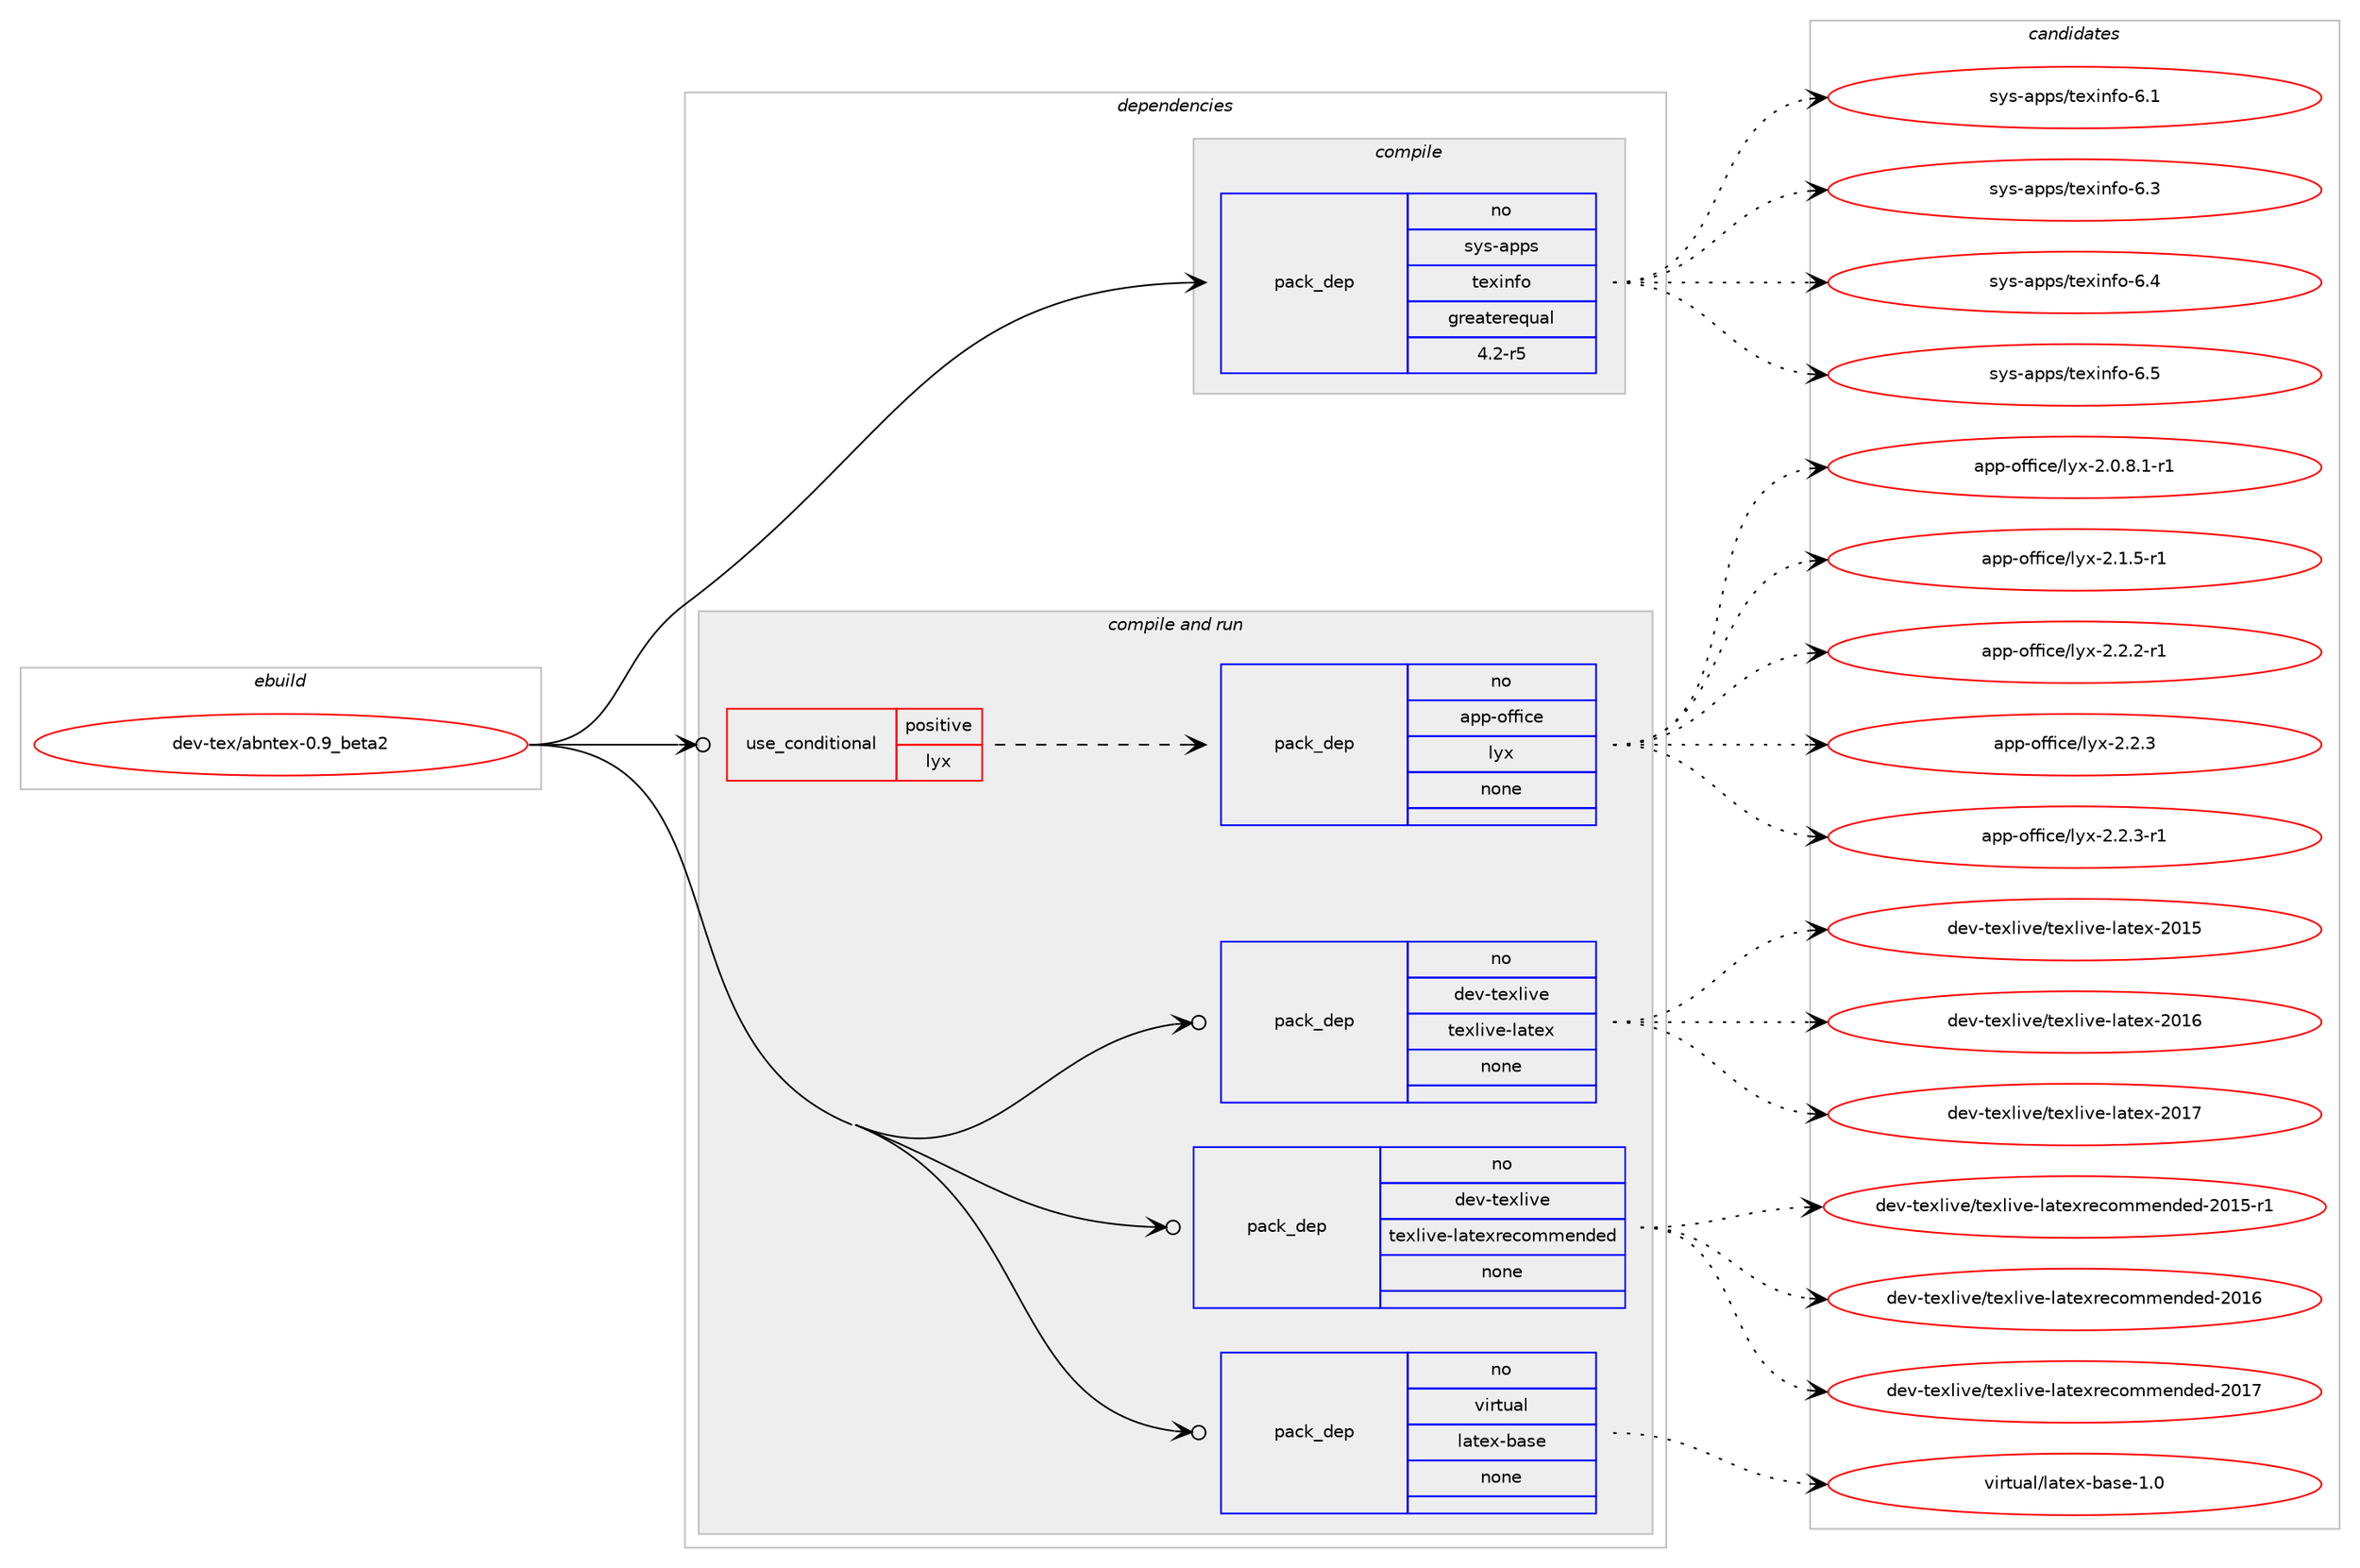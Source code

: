 digraph prolog {

# *************
# Graph options
# *************

newrank=true;
concentrate=true;
compound=true;
graph [rankdir=LR,fontname=Helvetica,fontsize=10,ranksep=1.5];#, ranksep=2.5, nodesep=0.2];
edge  [arrowhead=vee];
node  [fontname=Helvetica,fontsize=10];

# **********
# The ebuild
# **********

subgraph cluster_leftcol {
color=gray;
rank=same;
label=<<i>ebuild</i>>;
id [label="dev-tex/abntex-0.9_beta2", color=red, width=4, href="../dev-tex/abntex-0.9_beta2.svg"];
}

# ****************
# The dependencies
# ****************

subgraph cluster_midcol {
color=gray;
label=<<i>dependencies</i>>;
subgraph cluster_compile {
fillcolor="#eeeeee";
style=filled;
label=<<i>compile</i>>;
subgraph pack198136 {
dependency279409 [label=<<TABLE BORDER="0" CELLBORDER="1" CELLSPACING="0" CELLPADDING="4" WIDTH="220"><TR><TD ROWSPAN="6" CELLPADDING="30">pack_dep</TD></TR><TR><TD WIDTH="110">no</TD></TR><TR><TD>sys-apps</TD></TR><TR><TD>texinfo</TD></TR><TR><TD>greaterequal</TD></TR><TR><TD>4.2-r5</TD></TR></TABLE>>, shape=none, color=blue];
}
id:e -> dependency279409:w [weight=20,style="solid",arrowhead="vee"];
}
subgraph cluster_compileandrun {
fillcolor="#eeeeee";
style=filled;
label=<<i>compile and run</i>>;
subgraph cond77117 {
dependency279410 [label=<<TABLE BORDER="0" CELLBORDER="1" CELLSPACING="0" CELLPADDING="4"><TR><TD ROWSPAN="3" CELLPADDING="10">use_conditional</TD></TR><TR><TD>positive</TD></TR><TR><TD>lyx</TD></TR></TABLE>>, shape=none, color=red];
subgraph pack198137 {
dependency279411 [label=<<TABLE BORDER="0" CELLBORDER="1" CELLSPACING="0" CELLPADDING="4" WIDTH="220"><TR><TD ROWSPAN="6" CELLPADDING="30">pack_dep</TD></TR><TR><TD WIDTH="110">no</TD></TR><TR><TD>app-office</TD></TR><TR><TD>lyx</TD></TR><TR><TD>none</TD></TR><TR><TD></TD></TR></TABLE>>, shape=none, color=blue];
}
dependency279410:e -> dependency279411:w [weight=20,style="dashed",arrowhead="vee"];
}
id:e -> dependency279410:w [weight=20,style="solid",arrowhead="odotvee"];
subgraph pack198138 {
dependency279412 [label=<<TABLE BORDER="0" CELLBORDER="1" CELLSPACING="0" CELLPADDING="4" WIDTH="220"><TR><TD ROWSPAN="6" CELLPADDING="30">pack_dep</TD></TR><TR><TD WIDTH="110">no</TD></TR><TR><TD>dev-texlive</TD></TR><TR><TD>texlive-latex</TD></TR><TR><TD>none</TD></TR><TR><TD></TD></TR></TABLE>>, shape=none, color=blue];
}
id:e -> dependency279412:w [weight=20,style="solid",arrowhead="odotvee"];
subgraph pack198139 {
dependency279413 [label=<<TABLE BORDER="0" CELLBORDER="1" CELLSPACING="0" CELLPADDING="4" WIDTH="220"><TR><TD ROWSPAN="6" CELLPADDING="30">pack_dep</TD></TR><TR><TD WIDTH="110">no</TD></TR><TR><TD>dev-texlive</TD></TR><TR><TD>texlive-latexrecommended</TD></TR><TR><TD>none</TD></TR><TR><TD></TD></TR></TABLE>>, shape=none, color=blue];
}
id:e -> dependency279413:w [weight=20,style="solid",arrowhead="odotvee"];
subgraph pack198140 {
dependency279414 [label=<<TABLE BORDER="0" CELLBORDER="1" CELLSPACING="0" CELLPADDING="4" WIDTH="220"><TR><TD ROWSPAN="6" CELLPADDING="30">pack_dep</TD></TR><TR><TD WIDTH="110">no</TD></TR><TR><TD>virtual</TD></TR><TR><TD>latex-base</TD></TR><TR><TD>none</TD></TR><TR><TD></TD></TR></TABLE>>, shape=none, color=blue];
}
id:e -> dependency279414:w [weight=20,style="solid",arrowhead="odotvee"];
}
subgraph cluster_run {
fillcolor="#eeeeee";
style=filled;
label=<<i>run</i>>;
}
}

# **************
# The candidates
# **************

subgraph cluster_choices {
rank=same;
color=gray;
label=<<i>candidates</i>>;

subgraph choice198136 {
color=black;
nodesep=1;
choice11512111545971121121154711610112010511010211145544649 [label="sys-apps/texinfo-6.1", color=red, width=4,href="../sys-apps/texinfo-6.1.svg"];
choice11512111545971121121154711610112010511010211145544651 [label="sys-apps/texinfo-6.3", color=red, width=4,href="../sys-apps/texinfo-6.3.svg"];
choice11512111545971121121154711610112010511010211145544652 [label="sys-apps/texinfo-6.4", color=red, width=4,href="../sys-apps/texinfo-6.4.svg"];
choice11512111545971121121154711610112010511010211145544653 [label="sys-apps/texinfo-6.5", color=red, width=4,href="../sys-apps/texinfo-6.5.svg"];
dependency279409:e -> choice11512111545971121121154711610112010511010211145544649:w [style=dotted,weight="100"];
dependency279409:e -> choice11512111545971121121154711610112010511010211145544651:w [style=dotted,weight="100"];
dependency279409:e -> choice11512111545971121121154711610112010511010211145544652:w [style=dotted,weight="100"];
dependency279409:e -> choice11512111545971121121154711610112010511010211145544653:w [style=dotted,weight="100"];
}
subgraph choice198137 {
color=black;
nodesep=1;
choice9711211245111102102105991014710812112045504648465646494511449 [label="app-office/lyx-2.0.8.1-r1", color=red, width=4,href="../app-office/lyx-2.0.8.1-r1.svg"];
choice971121124511110210210599101471081211204550464946534511449 [label="app-office/lyx-2.1.5-r1", color=red, width=4,href="../app-office/lyx-2.1.5-r1.svg"];
choice971121124511110210210599101471081211204550465046504511449 [label="app-office/lyx-2.2.2-r1", color=red, width=4,href="../app-office/lyx-2.2.2-r1.svg"];
choice97112112451111021021059910147108121120455046504651 [label="app-office/lyx-2.2.3", color=red, width=4,href="../app-office/lyx-2.2.3.svg"];
choice971121124511110210210599101471081211204550465046514511449 [label="app-office/lyx-2.2.3-r1", color=red, width=4,href="../app-office/lyx-2.2.3-r1.svg"];
dependency279411:e -> choice9711211245111102102105991014710812112045504648465646494511449:w [style=dotted,weight="100"];
dependency279411:e -> choice971121124511110210210599101471081211204550464946534511449:w [style=dotted,weight="100"];
dependency279411:e -> choice971121124511110210210599101471081211204550465046504511449:w [style=dotted,weight="100"];
dependency279411:e -> choice97112112451111021021059910147108121120455046504651:w [style=dotted,weight="100"];
dependency279411:e -> choice971121124511110210210599101471081211204550465046514511449:w [style=dotted,weight="100"];
}
subgraph choice198138 {
color=black;
nodesep=1;
choice100101118451161011201081051181014711610112010810511810145108971161011204550484953 [label="dev-texlive/texlive-latex-2015", color=red, width=4,href="../dev-texlive/texlive-latex-2015.svg"];
choice100101118451161011201081051181014711610112010810511810145108971161011204550484954 [label="dev-texlive/texlive-latex-2016", color=red, width=4,href="../dev-texlive/texlive-latex-2016.svg"];
choice100101118451161011201081051181014711610112010810511810145108971161011204550484955 [label="dev-texlive/texlive-latex-2017", color=red, width=4,href="../dev-texlive/texlive-latex-2017.svg"];
dependency279412:e -> choice100101118451161011201081051181014711610112010810511810145108971161011204550484953:w [style=dotted,weight="100"];
dependency279412:e -> choice100101118451161011201081051181014711610112010810511810145108971161011204550484954:w [style=dotted,weight="100"];
dependency279412:e -> choice100101118451161011201081051181014711610112010810511810145108971161011204550484955:w [style=dotted,weight="100"];
}
subgraph choice198139 {
color=black;
nodesep=1;
choice100101118451161011201081051181014711610112010810511810145108971161011201141019911110910910111010010110045504849534511449 [label="dev-texlive/texlive-latexrecommended-2015-r1", color=red, width=4,href="../dev-texlive/texlive-latexrecommended-2015-r1.svg"];
choice10010111845116101120108105118101471161011201081051181014510897116101120114101991111091091011101001011004550484954 [label="dev-texlive/texlive-latexrecommended-2016", color=red, width=4,href="../dev-texlive/texlive-latexrecommended-2016.svg"];
choice10010111845116101120108105118101471161011201081051181014510897116101120114101991111091091011101001011004550484955 [label="dev-texlive/texlive-latexrecommended-2017", color=red, width=4,href="../dev-texlive/texlive-latexrecommended-2017.svg"];
dependency279413:e -> choice100101118451161011201081051181014711610112010810511810145108971161011201141019911110910910111010010110045504849534511449:w [style=dotted,weight="100"];
dependency279413:e -> choice10010111845116101120108105118101471161011201081051181014510897116101120114101991111091091011101001011004550484954:w [style=dotted,weight="100"];
dependency279413:e -> choice10010111845116101120108105118101471161011201081051181014510897116101120114101991111091091011101001011004550484955:w [style=dotted,weight="100"];
}
subgraph choice198140 {
color=black;
nodesep=1;
choice11810511411611797108471089711610112045989711510145494648 [label="virtual/latex-base-1.0", color=red, width=4,href="../virtual/latex-base-1.0.svg"];
dependency279414:e -> choice11810511411611797108471089711610112045989711510145494648:w [style=dotted,weight="100"];
}
}

}
